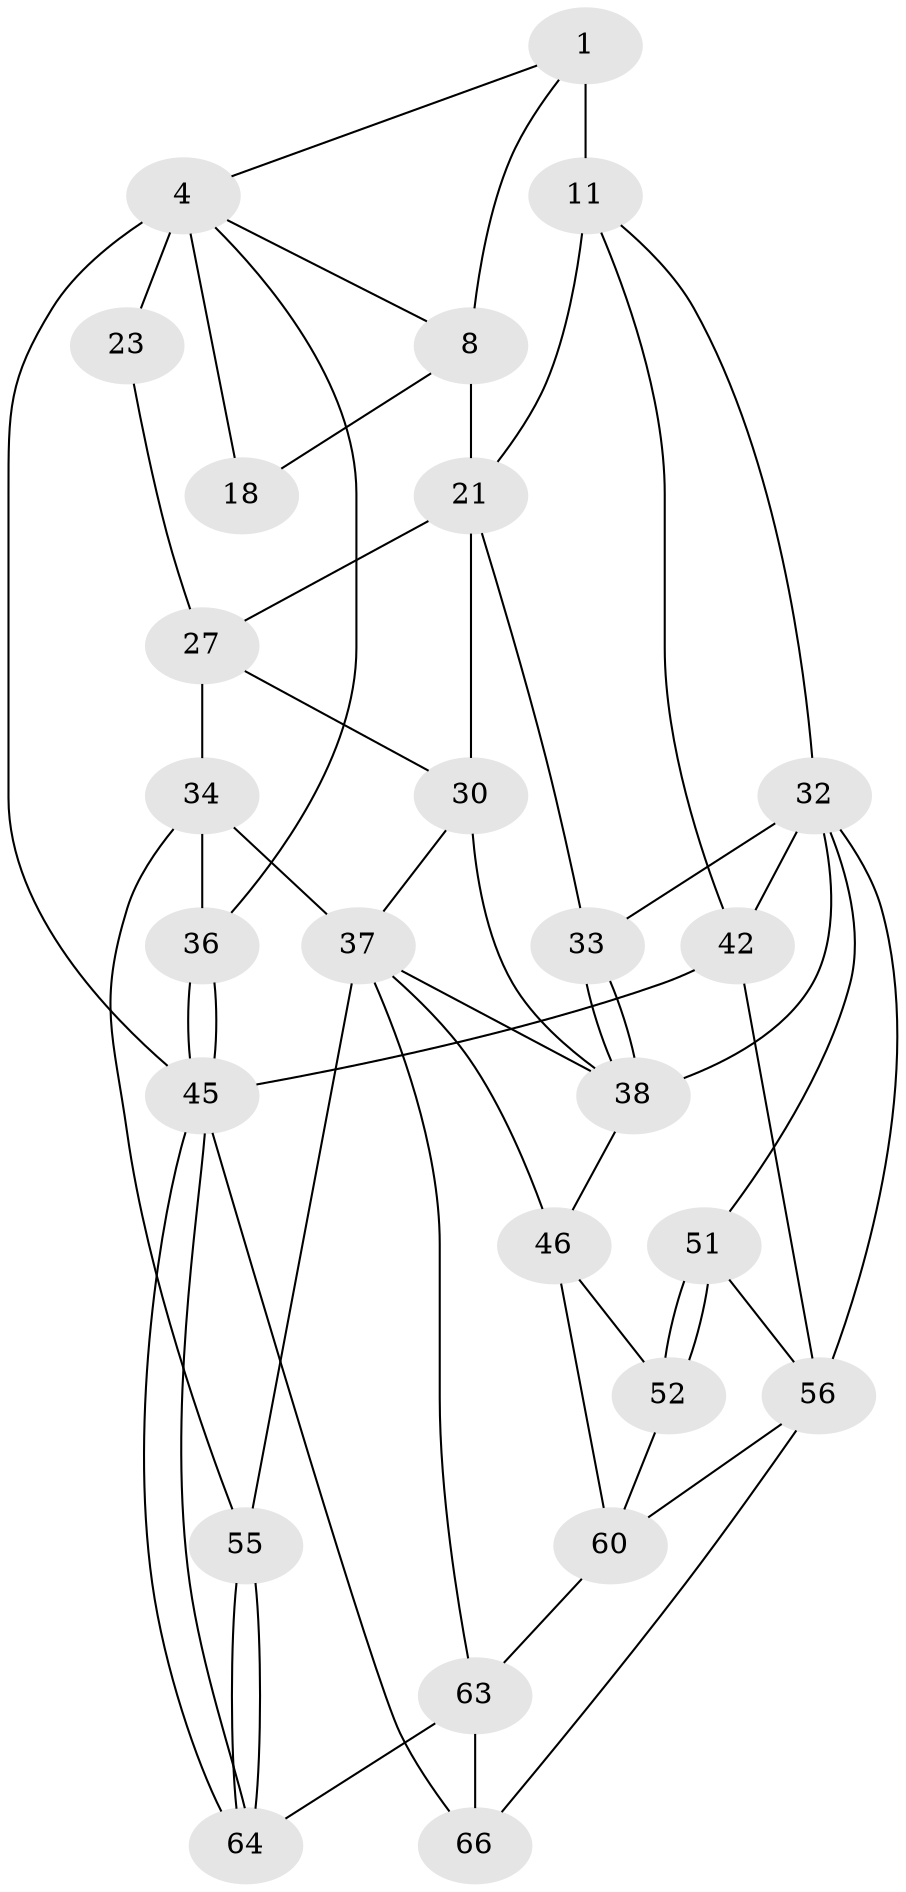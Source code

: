 // original degree distribution, {3: 0.045454545454545456, 4: 0.18181818181818182, 5: 0.5909090909090909, 6: 0.18181818181818182}
// Generated by graph-tools (version 1.1) at 2025/21/03/04/25 18:21:20]
// undirected, 26 vertices, 56 edges
graph export_dot {
graph [start="1"]
  node [color=gray90,style=filled];
  1 [pos="+0.8643896758805265+0",super="+6+2"];
  4 [pos="+1+0",super="+5+16"];
  8 [pos="+0.6428415834123173+0.05496809191210249",super="+9+20"];
  11 [pos="+0.9190254452486629+0.09854618089185832",super="+12"];
  18 [pos="+0.37926403557630184+0.23091788388067244"];
  21 [pos="+0.5196822920396753+0.37504140145526776",super="+25"];
  23 [pos="+0+0.2428931926112268",super="+24"];
  27 [pos="+0.2577265206206445+0.37419952372184595",super="+28"];
  30 [pos="+0.31806597063165143+0.5332460737815573",super="+31"];
  32 [pos="+0.8176411736400382+0.4789070317111471",super="+44"];
  33 [pos="+0.5532665144157927+0.5235206614510974"];
  34 [pos="+0.10879758998840941+0.5995231506618595",super="+35"];
  36 [pos="+0+0.6744219600623358"];
  37 [pos="+0.2002631382451177+0.6189188105277648",super="+41"];
  38 [pos="+0.5519515128295741+0.5275727646041662",super="+39"];
  42 [pos="+1+0.8472619193574923",super="+43"];
  45 [pos="+0+1",super="+48"];
  46 [pos="+0.33641364208689306+0.7386995991644021",super="+53"];
  51 [pos="+0.47710616831514036+0.693097091152767"];
  52 [pos="+0.4089085976767486+0.7331507920525852",super="+58"];
  55 [pos="+0.06717947251134707+0.7844443474490097"];
  56 [pos="+0.6438486521594238+0.8711703806809415",super="+57+59"];
  60 [pos="+0.4411044378341981+0.8642528797675191",super="+61"];
  63 [pos="+0.24548380408272757+1",super="+65"];
  64 [pos="+0.035659750670048146+1"];
  66 [pos="+0.6350022605761305+1"];
  1 -- 8;
  1 -- 11 [weight=4];
  1 -- 4;
  4 -- 45 [weight=2];
  4 -- 8;
  4 -- 18;
  4 -- 36;
  4 -- 23 [weight=2];
  8 -- 18 [weight=2];
  8 -- 21;
  11 -- 32;
  11 -- 21;
  11 -- 42;
  21 -- 33;
  21 -- 27;
  21 -- 30;
  23 -- 27 [weight=2];
  27 -- 34;
  27 -- 30;
  30 -- 37;
  30 -- 38;
  32 -- 33;
  32 -- 51;
  32 -- 38;
  32 -- 56;
  32 -- 42;
  33 -- 38;
  33 -- 38;
  34 -- 37;
  34 -- 36;
  34 -- 55;
  36 -- 45;
  36 -- 45;
  37 -- 38;
  37 -- 55;
  37 -- 46;
  37 -- 63;
  38 -- 46;
  42 -- 45;
  42 -- 56;
  45 -- 64;
  45 -- 64;
  45 -- 66;
  46 -- 52;
  46 -- 60;
  51 -- 52;
  51 -- 52;
  51 -- 56;
  52 -- 60;
  55 -- 64;
  55 -- 64;
  56 -- 66;
  56 -- 60;
  60 -- 63;
  63 -- 64;
  63 -- 66;
}
